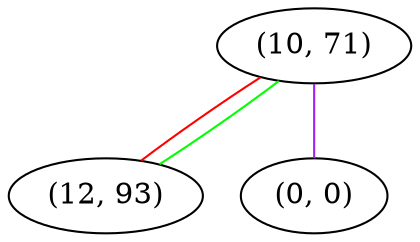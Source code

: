 graph "" {
"(10, 71)";
"(12, 93)";
"(0, 0)";
"(10, 71)" -- "(12, 93)"  [color=red, key=0, weight=1];
"(10, 71)" -- "(12, 93)"  [color=green, key=1, weight=2];
"(10, 71)" -- "(0, 0)"  [color=purple, key=0, weight=4];
}

